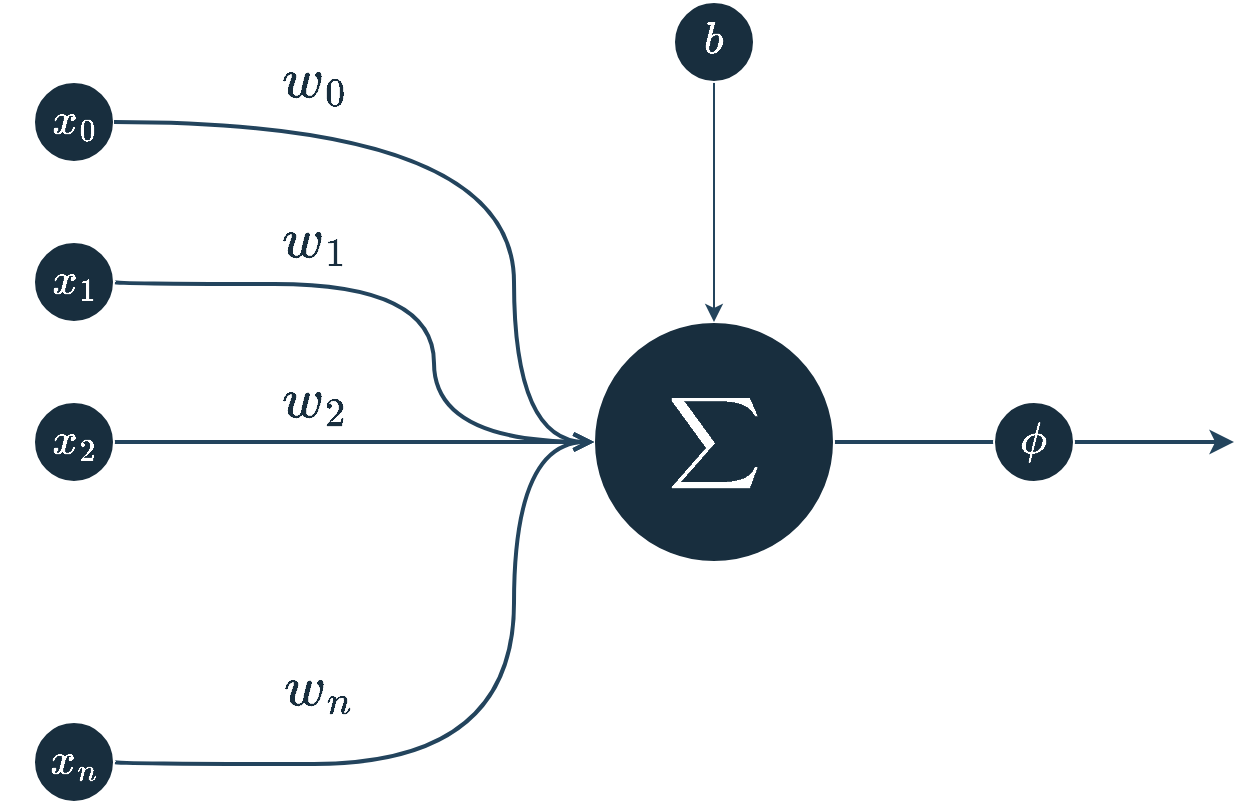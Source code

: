 <mxfile version="21.3.2" type="github">
  <diagram name="Página-1" id="97vB8WoCf2n6oN6qNC-J">
    <mxGraphModel dx="978" dy="538" grid="1" gridSize="10" guides="1" tooltips="1" connect="1" arrows="1" fold="1" page="1" pageScale="1" pageWidth="827" pageHeight="1169" math="1" shadow="0">
      <root>
        <mxCell id="0" />
        <mxCell id="1" parent="0" />
        <mxCell id="xCvWTuyllG2kYAtm89Lq-32" style="edgeStyle=orthogonalEdgeStyle;rounded=0;orthogonalLoop=1;jettySize=auto;html=1;exitX=1;exitY=0.5;exitDx=0;exitDy=0;strokeColor=#23445D;strokeWidth=2;" edge="1" parent="1" source="xCvWTuyllG2kYAtm89Lq-1">
          <mxGeometry relative="1" as="geometry">
            <mxPoint x="720" y="260" as="targetPoint" />
          </mxGeometry>
        </mxCell>
        <mxCell id="xCvWTuyllG2kYAtm89Lq-1" value="$$\sum$$" style="ellipse;whiteSpace=wrap;html=1;aspect=fixed;rounded=0;labelBackgroundColor=none;fillColor=#182E3E;strokeColor=#FFFFFF;fontColor=#FFFFFF;fontSize=27;" vertex="1" parent="1">
          <mxGeometry x="400" y="200" width="120" height="120" as="geometry" />
        </mxCell>
        <mxCell id="xCvWTuyllG2kYAtm89Lq-2" value="$$x_0$$" style="ellipse;whiteSpace=wrap;html=1;aspect=fixed;rounded=0;labelBackgroundColor=none;fillColor=#182E3E;strokeColor=#FFFFFF;fontColor=#FFFFFF;fontSize=19;" vertex="1" parent="1">
          <mxGeometry x="120" y="80" width="40" height="40" as="geometry" />
        </mxCell>
        <mxCell id="xCvWTuyllG2kYAtm89Lq-12" value="" style="endArrow=open;html=1;exitX=1;exitY=0.5;exitDx=0;exitDy=0;entryX=0;entryY=0.5;entryDx=0;entryDy=0;edgeStyle=orthogonalEdgeStyle;labelBackgroundColor=none;strokeColor=#23445D;fontColor=default;strokeWidth=2;endFill=0;curved=1;" edge="1" parent="1" source="xCvWTuyllG2kYAtm89Lq-2" target="xCvWTuyllG2kYAtm89Lq-1">
          <mxGeometry relative="1" as="geometry">
            <mxPoint x="360" y="250" as="sourcePoint" />
            <mxPoint x="460" y="250" as="targetPoint" />
            <Array as="points">
              <mxPoint x="360" y="100" />
              <mxPoint x="360" y="260" />
            </Array>
          </mxGeometry>
        </mxCell>
        <mxCell id="xCvWTuyllG2kYAtm89Lq-13" value="$$w_0$$" style="edgeLabel;resizable=0;html=1;align=center;verticalAlign=middle;fontSize=24;fontStyle=2;labelBackgroundColor=none;rounded=0;fontColor=#182e3e;" connectable="0" vertex="1" parent="xCvWTuyllG2kYAtm89Lq-12">
          <mxGeometry relative="1" as="geometry">
            <mxPoint x="-100" y="-20" as="offset" />
          </mxGeometry>
        </mxCell>
        <mxCell id="xCvWTuyllG2kYAtm89Lq-15" value="" style="endArrow=open;html=1;exitX=1;exitY=0.5;exitDx=0;exitDy=0;entryX=0;entryY=0.5;entryDx=0;entryDy=0;edgeStyle=orthogonalEdgeStyle;labelBackgroundColor=none;strokeColor=#23445D;fontColor=default;strokeWidth=2;endFill=0;curved=1;" edge="1" parent="1" target="xCvWTuyllG2kYAtm89Lq-1">
          <mxGeometry relative="1" as="geometry">
            <mxPoint x="160" y="180" as="sourcePoint" />
            <mxPoint x="400" y="340" as="targetPoint" />
            <Array as="points">
              <mxPoint x="160" y="181" />
              <mxPoint x="320" y="181" />
              <mxPoint x="320" y="260" />
            </Array>
          </mxGeometry>
        </mxCell>
        <mxCell id="xCvWTuyllG2kYAtm89Lq-17" value="" style="endArrow=open;html=1;exitX=1;exitY=0.5;exitDx=0;exitDy=0;entryX=0;entryY=0.5;entryDx=0;entryDy=0;edgeStyle=entityRelationEdgeStyle;labelBackgroundColor=none;strokeColor=#23445D;fontColor=default;strokeWidth=2;endFill=0;curved=1;" edge="1" parent="1" target="xCvWTuyllG2kYAtm89Lq-1">
          <mxGeometry relative="1" as="geometry">
            <mxPoint x="160" y="260" as="sourcePoint" />
            <mxPoint x="400" y="340" as="targetPoint" />
          </mxGeometry>
        </mxCell>
        <mxCell id="xCvWTuyllG2kYAtm89Lq-19" value="" style="endArrow=open;html=1;exitX=1;exitY=0.5;exitDx=0;exitDy=0;entryX=0;entryY=0.5;entryDx=0;entryDy=0;edgeStyle=orthogonalEdgeStyle;labelBackgroundColor=none;strokeColor=#23445D;fontColor=default;strokeWidth=2;endFill=0;curved=1;" edge="1" parent="1" target="xCvWTuyllG2kYAtm89Lq-1">
          <mxGeometry relative="1" as="geometry">
            <mxPoint x="160" y="420" as="sourcePoint" />
            <mxPoint x="400" y="500" as="targetPoint" />
            <Array as="points">
              <mxPoint x="160" y="421" />
              <mxPoint x="360" y="421" />
              <mxPoint x="360" y="260" />
            </Array>
          </mxGeometry>
        </mxCell>
        <mxCell id="xCvWTuyllG2kYAtm89Lq-28" value="" style="shape=waypoint;fillStyle=solid;size=6;pointerEvents=1;points=[];fillColor=none;resizable=0;rotatable=0;perimeter=centerPerimeter;snapToPoint=1;rounded=0;labelBackgroundColor=none;strokeColor=#FFFFFF;fontColor=#FFFFFF;" vertex="1" parent="1">
          <mxGeometry x="130" y="310" width="20" height="20" as="geometry" />
        </mxCell>
        <mxCell id="xCvWTuyllG2kYAtm89Lq-29" value="" style="shape=waypoint;fillStyle=solid;size=6;pointerEvents=1;points=[];fillColor=none;resizable=0;rotatable=0;perimeter=centerPerimeter;snapToPoint=1;rounded=0;labelBackgroundColor=none;strokeColor=#FFFFFF;fontColor=#FFFFFF;" vertex="1" parent="1">
          <mxGeometry x="130" y="330" width="20" height="20" as="geometry" />
        </mxCell>
        <mxCell id="xCvWTuyllG2kYAtm89Lq-30" value="" style="shape=waypoint;fillStyle=solid;size=6;pointerEvents=1;points=[];fillColor=none;resizable=0;rotatable=0;perimeter=centerPerimeter;snapToPoint=1;rounded=0;labelBackgroundColor=none;strokeColor=#FFFFFF;fontColor=#FFFFFF;" vertex="1" parent="1">
          <mxGeometry x="130" y="350" width="20" height="20" as="geometry" />
        </mxCell>
        <mxCell id="xCvWTuyllG2kYAtm89Lq-33" value="$$\phi$$" style="ellipse;whiteSpace=wrap;html=1;aspect=fixed;rounded=0;labelBackgroundColor=none;fillColor=#182E3E;strokeColor=#FFFFFF;fontColor=#FFFFFF;fontSize=19;" vertex="1" parent="1">
          <mxGeometry x="600" y="240" width="40" height="40" as="geometry" />
        </mxCell>
        <mxCell id="xCvWTuyllG2kYAtm89Lq-34" value="$$x_1$$" style="ellipse;whiteSpace=wrap;html=1;aspect=fixed;rounded=0;labelBackgroundColor=none;fillColor=#182E3E;strokeColor=#FFFFFF;fontColor=#FFFFFF;fontSize=19;" vertex="1" parent="1">
          <mxGeometry x="120" y="160" width="40" height="40" as="geometry" />
        </mxCell>
        <mxCell id="xCvWTuyllG2kYAtm89Lq-35" value="$$x_2$$" style="ellipse;whiteSpace=wrap;html=1;aspect=fixed;rounded=0;labelBackgroundColor=none;fillColor=#182E3E;strokeColor=#FFFFFF;fontColor=#FFFFFF;fontSize=19;" vertex="1" parent="1">
          <mxGeometry x="120" y="240" width="40" height="40" as="geometry" />
        </mxCell>
        <mxCell id="xCvWTuyllG2kYAtm89Lq-36" value="$$x_n$$" style="ellipse;whiteSpace=wrap;html=1;aspect=fixed;rounded=0;labelBackgroundColor=none;fillColor=#182E3E;strokeColor=#FFFFFF;fontColor=#FFFFFF;fontSize=19;" vertex="1" parent="1">
          <mxGeometry x="120" y="400" width="40" height="40" as="geometry" />
        </mxCell>
        <mxCell id="xCvWTuyllG2kYAtm89Lq-37" value="$$w_1$$" style="edgeLabel;resizable=0;html=1;align=center;verticalAlign=middle;fontSize=24;fontStyle=2;labelBackgroundColor=none;rounded=0;fontColor=#182e3e;" connectable="0" vertex="1" parent="1">
          <mxGeometry x="260" y="160.0" as="geometry" />
        </mxCell>
        <mxCell id="xCvWTuyllG2kYAtm89Lq-38" value="$$w_2$$" style="edgeLabel;resizable=0;html=1;align=center;verticalAlign=middle;fontSize=24;fontStyle=2;labelBackgroundColor=none;rounded=0;fontColor=#182e3e;" connectable="0" vertex="1" parent="1">
          <mxGeometry x="260" y="240.0" as="geometry" />
        </mxCell>
        <mxCell id="xCvWTuyllG2kYAtm89Lq-39" value="$$w_n$$" style="edgeLabel;resizable=0;html=1;align=center;verticalAlign=middle;fontSize=24;fontStyle=2;labelBackgroundColor=none;rounded=0;fontColor=#182e3e;" connectable="0" vertex="1" parent="1">
          <mxGeometry x="270" y="290.0" as="geometry">
            <mxPoint x="-8" y="94" as="offset" />
          </mxGeometry>
        </mxCell>
        <mxCell id="xCvWTuyllG2kYAtm89Lq-41" style="edgeStyle=orthogonalEdgeStyle;rounded=0;orthogonalLoop=1;jettySize=auto;html=1;exitX=0.5;exitY=1;exitDx=0;exitDy=0;entryX=0.5;entryY=0;entryDx=0;entryDy=0;strokeColor=#23445D;" edge="1" parent="1" source="xCvWTuyllG2kYAtm89Lq-40" target="xCvWTuyllG2kYAtm89Lq-1">
          <mxGeometry relative="1" as="geometry" />
        </mxCell>
        <mxCell id="xCvWTuyllG2kYAtm89Lq-40" value="$$b$$" style="ellipse;whiteSpace=wrap;html=1;aspect=fixed;rounded=0;labelBackgroundColor=none;fillColor=#182E3E;strokeColor=#FFFFFF;fontColor=#FFFFFF;fontSize=19;" vertex="1" parent="1">
          <mxGeometry x="440" y="40" width="40" height="40" as="geometry" />
        </mxCell>
      </root>
    </mxGraphModel>
  </diagram>
</mxfile>
